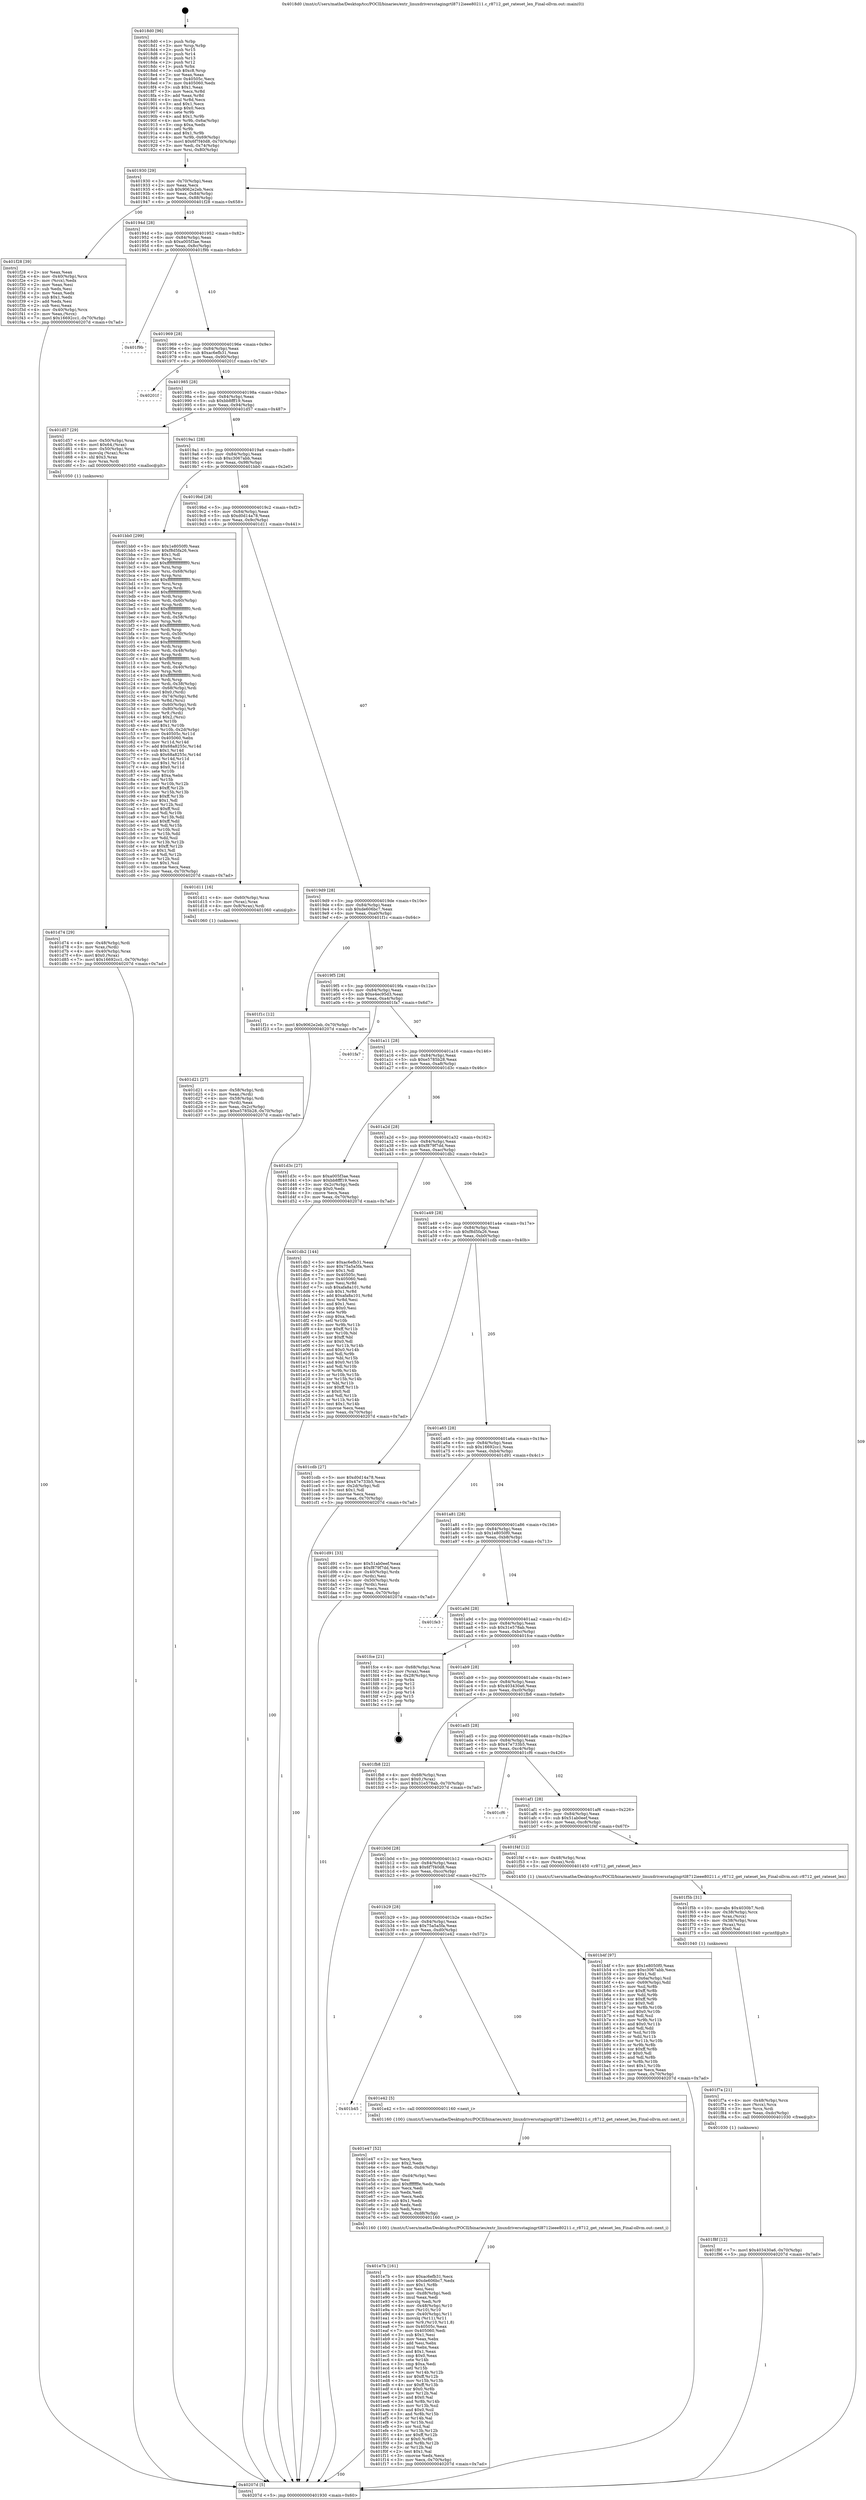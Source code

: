 digraph "0x4018d0" {
  label = "0x4018d0 (/mnt/c/Users/mathe/Desktop/tcc/POCII/binaries/extr_linuxdriversstagingrtl8712ieee80211.c_r8712_get_rateset_len_Final-ollvm.out::main(0))"
  labelloc = "t"
  node[shape=record]

  Entry [label="",width=0.3,height=0.3,shape=circle,fillcolor=black,style=filled]
  "0x401930" [label="{
     0x401930 [29]\l
     | [instrs]\l
     &nbsp;&nbsp;0x401930 \<+3\>: mov -0x70(%rbp),%eax\l
     &nbsp;&nbsp;0x401933 \<+2\>: mov %eax,%ecx\l
     &nbsp;&nbsp;0x401935 \<+6\>: sub $0x9062e2eb,%ecx\l
     &nbsp;&nbsp;0x40193b \<+6\>: mov %eax,-0x84(%rbp)\l
     &nbsp;&nbsp;0x401941 \<+6\>: mov %ecx,-0x88(%rbp)\l
     &nbsp;&nbsp;0x401947 \<+6\>: je 0000000000401f28 \<main+0x658\>\l
  }"]
  "0x401f28" [label="{
     0x401f28 [39]\l
     | [instrs]\l
     &nbsp;&nbsp;0x401f28 \<+2\>: xor %eax,%eax\l
     &nbsp;&nbsp;0x401f2a \<+4\>: mov -0x40(%rbp),%rcx\l
     &nbsp;&nbsp;0x401f2e \<+2\>: mov (%rcx),%edx\l
     &nbsp;&nbsp;0x401f30 \<+2\>: mov %eax,%esi\l
     &nbsp;&nbsp;0x401f32 \<+2\>: sub %edx,%esi\l
     &nbsp;&nbsp;0x401f34 \<+2\>: mov %eax,%edx\l
     &nbsp;&nbsp;0x401f36 \<+3\>: sub $0x1,%edx\l
     &nbsp;&nbsp;0x401f39 \<+2\>: add %edx,%esi\l
     &nbsp;&nbsp;0x401f3b \<+2\>: sub %esi,%eax\l
     &nbsp;&nbsp;0x401f3d \<+4\>: mov -0x40(%rbp),%rcx\l
     &nbsp;&nbsp;0x401f41 \<+2\>: mov %eax,(%rcx)\l
     &nbsp;&nbsp;0x401f43 \<+7\>: movl $0x16692cc1,-0x70(%rbp)\l
     &nbsp;&nbsp;0x401f4a \<+5\>: jmp 000000000040207d \<main+0x7ad\>\l
  }"]
  "0x40194d" [label="{
     0x40194d [28]\l
     | [instrs]\l
     &nbsp;&nbsp;0x40194d \<+5\>: jmp 0000000000401952 \<main+0x82\>\l
     &nbsp;&nbsp;0x401952 \<+6\>: mov -0x84(%rbp),%eax\l
     &nbsp;&nbsp;0x401958 \<+5\>: sub $0xa005f3ae,%eax\l
     &nbsp;&nbsp;0x40195d \<+6\>: mov %eax,-0x8c(%rbp)\l
     &nbsp;&nbsp;0x401963 \<+6\>: je 0000000000401f9b \<main+0x6cb\>\l
  }"]
  Exit [label="",width=0.3,height=0.3,shape=circle,fillcolor=black,style=filled,peripheries=2]
  "0x401f9b" [label="{
     0x401f9b\l
  }", style=dashed]
  "0x401969" [label="{
     0x401969 [28]\l
     | [instrs]\l
     &nbsp;&nbsp;0x401969 \<+5\>: jmp 000000000040196e \<main+0x9e\>\l
     &nbsp;&nbsp;0x40196e \<+6\>: mov -0x84(%rbp),%eax\l
     &nbsp;&nbsp;0x401974 \<+5\>: sub $0xac6efb31,%eax\l
     &nbsp;&nbsp;0x401979 \<+6\>: mov %eax,-0x90(%rbp)\l
     &nbsp;&nbsp;0x40197f \<+6\>: je 000000000040201f \<main+0x74f\>\l
  }"]
  "0x401f8f" [label="{
     0x401f8f [12]\l
     | [instrs]\l
     &nbsp;&nbsp;0x401f8f \<+7\>: movl $0x403430a6,-0x70(%rbp)\l
     &nbsp;&nbsp;0x401f96 \<+5\>: jmp 000000000040207d \<main+0x7ad\>\l
  }"]
  "0x40201f" [label="{
     0x40201f\l
  }", style=dashed]
  "0x401985" [label="{
     0x401985 [28]\l
     | [instrs]\l
     &nbsp;&nbsp;0x401985 \<+5\>: jmp 000000000040198a \<main+0xba\>\l
     &nbsp;&nbsp;0x40198a \<+6\>: mov -0x84(%rbp),%eax\l
     &nbsp;&nbsp;0x401990 \<+5\>: sub $0xbb8fff19,%eax\l
     &nbsp;&nbsp;0x401995 \<+6\>: mov %eax,-0x94(%rbp)\l
     &nbsp;&nbsp;0x40199b \<+6\>: je 0000000000401d57 \<main+0x487\>\l
  }"]
  "0x401f7a" [label="{
     0x401f7a [21]\l
     | [instrs]\l
     &nbsp;&nbsp;0x401f7a \<+4\>: mov -0x48(%rbp),%rcx\l
     &nbsp;&nbsp;0x401f7e \<+3\>: mov (%rcx),%rcx\l
     &nbsp;&nbsp;0x401f81 \<+3\>: mov %rcx,%rdi\l
     &nbsp;&nbsp;0x401f84 \<+6\>: mov %eax,-0xdc(%rbp)\l
     &nbsp;&nbsp;0x401f8a \<+5\>: call 0000000000401030 \<free@plt\>\l
     | [calls]\l
     &nbsp;&nbsp;0x401030 \{1\} (unknown)\l
  }"]
  "0x401d57" [label="{
     0x401d57 [29]\l
     | [instrs]\l
     &nbsp;&nbsp;0x401d57 \<+4\>: mov -0x50(%rbp),%rax\l
     &nbsp;&nbsp;0x401d5b \<+6\>: movl $0x64,(%rax)\l
     &nbsp;&nbsp;0x401d61 \<+4\>: mov -0x50(%rbp),%rax\l
     &nbsp;&nbsp;0x401d65 \<+3\>: movslq (%rax),%rax\l
     &nbsp;&nbsp;0x401d68 \<+4\>: shl $0x3,%rax\l
     &nbsp;&nbsp;0x401d6c \<+3\>: mov %rax,%rdi\l
     &nbsp;&nbsp;0x401d6f \<+5\>: call 0000000000401050 \<malloc@plt\>\l
     | [calls]\l
     &nbsp;&nbsp;0x401050 \{1\} (unknown)\l
  }"]
  "0x4019a1" [label="{
     0x4019a1 [28]\l
     | [instrs]\l
     &nbsp;&nbsp;0x4019a1 \<+5\>: jmp 00000000004019a6 \<main+0xd6\>\l
     &nbsp;&nbsp;0x4019a6 \<+6\>: mov -0x84(%rbp),%eax\l
     &nbsp;&nbsp;0x4019ac \<+5\>: sub $0xc3067abb,%eax\l
     &nbsp;&nbsp;0x4019b1 \<+6\>: mov %eax,-0x98(%rbp)\l
     &nbsp;&nbsp;0x4019b7 \<+6\>: je 0000000000401bb0 \<main+0x2e0\>\l
  }"]
  "0x401f5b" [label="{
     0x401f5b [31]\l
     | [instrs]\l
     &nbsp;&nbsp;0x401f5b \<+10\>: movabs $0x4030b7,%rdi\l
     &nbsp;&nbsp;0x401f65 \<+4\>: mov -0x38(%rbp),%rcx\l
     &nbsp;&nbsp;0x401f69 \<+3\>: mov %rax,(%rcx)\l
     &nbsp;&nbsp;0x401f6c \<+4\>: mov -0x38(%rbp),%rax\l
     &nbsp;&nbsp;0x401f70 \<+3\>: mov (%rax),%rsi\l
     &nbsp;&nbsp;0x401f73 \<+2\>: mov $0x0,%al\l
     &nbsp;&nbsp;0x401f75 \<+5\>: call 0000000000401040 \<printf@plt\>\l
     | [calls]\l
     &nbsp;&nbsp;0x401040 \{1\} (unknown)\l
  }"]
  "0x401bb0" [label="{
     0x401bb0 [299]\l
     | [instrs]\l
     &nbsp;&nbsp;0x401bb0 \<+5\>: mov $0x1e8050f0,%eax\l
     &nbsp;&nbsp;0x401bb5 \<+5\>: mov $0xf8d5fa26,%ecx\l
     &nbsp;&nbsp;0x401bba \<+2\>: mov $0x1,%dl\l
     &nbsp;&nbsp;0x401bbc \<+3\>: mov %rsp,%rsi\l
     &nbsp;&nbsp;0x401bbf \<+4\>: add $0xfffffffffffffff0,%rsi\l
     &nbsp;&nbsp;0x401bc3 \<+3\>: mov %rsi,%rsp\l
     &nbsp;&nbsp;0x401bc6 \<+4\>: mov %rsi,-0x68(%rbp)\l
     &nbsp;&nbsp;0x401bca \<+3\>: mov %rsp,%rsi\l
     &nbsp;&nbsp;0x401bcd \<+4\>: add $0xfffffffffffffff0,%rsi\l
     &nbsp;&nbsp;0x401bd1 \<+3\>: mov %rsi,%rsp\l
     &nbsp;&nbsp;0x401bd4 \<+3\>: mov %rsp,%rdi\l
     &nbsp;&nbsp;0x401bd7 \<+4\>: add $0xfffffffffffffff0,%rdi\l
     &nbsp;&nbsp;0x401bdb \<+3\>: mov %rdi,%rsp\l
     &nbsp;&nbsp;0x401bde \<+4\>: mov %rdi,-0x60(%rbp)\l
     &nbsp;&nbsp;0x401be2 \<+3\>: mov %rsp,%rdi\l
     &nbsp;&nbsp;0x401be5 \<+4\>: add $0xfffffffffffffff0,%rdi\l
     &nbsp;&nbsp;0x401be9 \<+3\>: mov %rdi,%rsp\l
     &nbsp;&nbsp;0x401bec \<+4\>: mov %rdi,-0x58(%rbp)\l
     &nbsp;&nbsp;0x401bf0 \<+3\>: mov %rsp,%rdi\l
     &nbsp;&nbsp;0x401bf3 \<+4\>: add $0xfffffffffffffff0,%rdi\l
     &nbsp;&nbsp;0x401bf7 \<+3\>: mov %rdi,%rsp\l
     &nbsp;&nbsp;0x401bfa \<+4\>: mov %rdi,-0x50(%rbp)\l
     &nbsp;&nbsp;0x401bfe \<+3\>: mov %rsp,%rdi\l
     &nbsp;&nbsp;0x401c01 \<+4\>: add $0xfffffffffffffff0,%rdi\l
     &nbsp;&nbsp;0x401c05 \<+3\>: mov %rdi,%rsp\l
     &nbsp;&nbsp;0x401c08 \<+4\>: mov %rdi,-0x48(%rbp)\l
     &nbsp;&nbsp;0x401c0c \<+3\>: mov %rsp,%rdi\l
     &nbsp;&nbsp;0x401c0f \<+4\>: add $0xfffffffffffffff0,%rdi\l
     &nbsp;&nbsp;0x401c13 \<+3\>: mov %rdi,%rsp\l
     &nbsp;&nbsp;0x401c16 \<+4\>: mov %rdi,-0x40(%rbp)\l
     &nbsp;&nbsp;0x401c1a \<+3\>: mov %rsp,%rdi\l
     &nbsp;&nbsp;0x401c1d \<+4\>: add $0xfffffffffffffff0,%rdi\l
     &nbsp;&nbsp;0x401c21 \<+3\>: mov %rdi,%rsp\l
     &nbsp;&nbsp;0x401c24 \<+4\>: mov %rdi,-0x38(%rbp)\l
     &nbsp;&nbsp;0x401c28 \<+4\>: mov -0x68(%rbp),%rdi\l
     &nbsp;&nbsp;0x401c2c \<+6\>: movl $0x0,(%rdi)\l
     &nbsp;&nbsp;0x401c32 \<+4\>: mov -0x74(%rbp),%r8d\l
     &nbsp;&nbsp;0x401c36 \<+3\>: mov %r8d,(%rsi)\l
     &nbsp;&nbsp;0x401c39 \<+4\>: mov -0x60(%rbp),%rdi\l
     &nbsp;&nbsp;0x401c3d \<+4\>: mov -0x80(%rbp),%r9\l
     &nbsp;&nbsp;0x401c41 \<+3\>: mov %r9,(%rdi)\l
     &nbsp;&nbsp;0x401c44 \<+3\>: cmpl $0x2,(%rsi)\l
     &nbsp;&nbsp;0x401c47 \<+4\>: setne %r10b\l
     &nbsp;&nbsp;0x401c4b \<+4\>: and $0x1,%r10b\l
     &nbsp;&nbsp;0x401c4f \<+4\>: mov %r10b,-0x2d(%rbp)\l
     &nbsp;&nbsp;0x401c53 \<+8\>: mov 0x40505c,%r11d\l
     &nbsp;&nbsp;0x401c5b \<+7\>: mov 0x405060,%ebx\l
     &nbsp;&nbsp;0x401c62 \<+3\>: mov %r11d,%r14d\l
     &nbsp;&nbsp;0x401c65 \<+7\>: add $0x68a8255c,%r14d\l
     &nbsp;&nbsp;0x401c6c \<+4\>: sub $0x1,%r14d\l
     &nbsp;&nbsp;0x401c70 \<+7\>: sub $0x68a8255c,%r14d\l
     &nbsp;&nbsp;0x401c77 \<+4\>: imul %r14d,%r11d\l
     &nbsp;&nbsp;0x401c7b \<+4\>: and $0x1,%r11d\l
     &nbsp;&nbsp;0x401c7f \<+4\>: cmp $0x0,%r11d\l
     &nbsp;&nbsp;0x401c83 \<+4\>: sete %r10b\l
     &nbsp;&nbsp;0x401c87 \<+3\>: cmp $0xa,%ebx\l
     &nbsp;&nbsp;0x401c8a \<+4\>: setl %r15b\l
     &nbsp;&nbsp;0x401c8e \<+3\>: mov %r10b,%r12b\l
     &nbsp;&nbsp;0x401c91 \<+4\>: xor $0xff,%r12b\l
     &nbsp;&nbsp;0x401c95 \<+3\>: mov %r15b,%r13b\l
     &nbsp;&nbsp;0x401c98 \<+4\>: xor $0xff,%r13b\l
     &nbsp;&nbsp;0x401c9c \<+3\>: xor $0x1,%dl\l
     &nbsp;&nbsp;0x401c9f \<+3\>: mov %r12b,%sil\l
     &nbsp;&nbsp;0x401ca2 \<+4\>: and $0xff,%sil\l
     &nbsp;&nbsp;0x401ca6 \<+3\>: and %dl,%r10b\l
     &nbsp;&nbsp;0x401ca9 \<+3\>: mov %r13b,%dil\l
     &nbsp;&nbsp;0x401cac \<+4\>: and $0xff,%dil\l
     &nbsp;&nbsp;0x401cb0 \<+3\>: and %dl,%r15b\l
     &nbsp;&nbsp;0x401cb3 \<+3\>: or %r10b,%sil\l
     &nbsp;&nbsp;0x401cb6 \<+3\>: or %r15b,%dil\l
     &nbsp;&nbsp;0x401cb9 \<+3\>: xor %dil,%sil\l
     &nbsp;&nbsp;0x401cbc \<+3\>: or %r13b,%r12b\l
     &nbsp;&nbsp;0x401cbf \<+4\>: xor $0xff,%r12b\l
     &nbsp;&nbsp;0x401cc3 \<+3\>: or $0x1,%dl\l
     &nbsp;&nbsp;0x401cc6 \<+3\>: and %dl,%r12b\l
     &nbsp;&nbsp;0x401cc9 \<+3\>: or %r12b,%sil\l
     &nbsp;&nbsp;0x401ccc \<+4\>: test $0x1,%sil\l
     &nbsp;&nbsp;0x401cd0 \<+3\>: cmovne %ecx,%eax\l
     &nbsp;&nbsp;0x401cd3 \<+3\>: mov %eax,-0x70(%rbp)\l
     &nbsp;&nbsp;0x401cd6 \<+5\>: jmp 000000000040207d \<main+0x7ad\>\l
  }"]
  "0x4019bd" [label="{
     0x4019bd [28]\l
     | [instrs]\l
     &nbsp;&nbsp;0x4019bd \<+5\>: jmp 00000000004019c2 \<main+0xf2\>\l
     &nbsp;&nbsp;0x4019c2 \<+6\>: mov -0x84(%rbp),%eax\l
     &nbsp;&nbsp;0x4019c8 \<+5\>: sub $0xd0d14a78,%eax\l
     &nbsp;&nbsp;0x4019cd \<+6\>: mov %eax,-0x9c(%rbp)\l
     &nbsp;&nbsp;0x4019d3 \<+6\>: je 0000000000401d11 \<main+0x441\>\l
  }"]
  "0x401e7b" [label="{
     0x401e7b [161]\l
     | [instrs]\l
     &nbsp;&nbsp;0x401e7b \<+5\>: mov $0xac6efb31,%ecx\l
     &nbsp;&nbsp;0x401e80 \<+5\>: mov $0xde606bc7,%edx\l
     &nbsp;&nbsp;0x401e85 \<+3\>: mov $0x1,%r8b\l
     &nbsp;&nbsp;0x401e88 \<+2\>: xor %esi,%esi\l
     &nbsp;&nbsp;0x401e8a \<+6\>: mov -0xd8(%rbp),%edi\l
     &nbsp;&nbsp;0x401e90 \<+3\>: imul %eax,%edi\l
     &nbsp;&nbsp;0x401e93 \<+3\>: movslq %edi,%r9\l
     &nbsp;&nbsp;0x401e96 \<+4\>: mov -0x48(%rbp),%r10\l
     &nbsp;&nbsp;0x401e9a \<+3\>: mov (%r10),%r10\l
     &nbsp;&nbsp;0x401e9d \<+4\>: mov -0x40(%rbp),%r11\l
     &nbsp;&nbsp;0x401ea1 \<+3\>: movslq (%r11),%r11\l
     &nbsp;&nbsp;0x401ea4 \<+4\>: mov %r9,(%r10,%r11,8)\l
     &nbsp;&nbsp;0x401ea8 \<+7\>: mov 0x40505c,%eax\l
     &nbsp;&nbsp;0x401eaf \<+7\>: mov 0x405060,%edi\l
     &nbsp;&nbsp;0x401eb6 \<+3\>: sub $0x1,%esi\l
     &nbsp;&nbsp;0x401eb9 \<+2\>: mov %eax,%ebx\l
     &nbsp;&nbsp;0x401ebb \<+2\>: add %esi,%ebx\l
     &nbsp;&nbsp;0x401ebd \<+3\>: imul %ebx,%eax\l
     &nbsp;&nbsp;0x401ec0 \<+3\>: and $0x1,%eax\l
     &nbsp;&nbsp;0x401ec3 \<+3\>: cmp $0x0,%eax\l
     &nbsp;&nbsp;0x401ec6 \<+4\>: sete %r14b\l
     &nbsp;&nbsp;0x401eca \<+3\>: cmp $0xa,%edi\l
     &nbsp;&nbsp;0x401ecd \<+4\>: setl %r15b\l
     &nbsp;&nbsp;0x401ed1 \<+3\>: mov %r14b,%r12b\l
     &nbsp;&nbsp;0x401ed4 \<+4\>: xor $0xff,%r12b\l
     &nbsp;&nbsp;0x401ed8 \<+3\>: mov %r15b,%r13b\l
     &nbsp;&nbsp;0x401edb \<+4\>: xor $0xff,%r13b\l
     &nbsp;&nbsp;0x401edf \<+4\>: xor $0x0,%r8b\l
     &nbsp;&nbsp;0x401ee3 \<+3\>: mov %r12b,%al\l
     &nbsp;&nbsp;0x401ee6 \<+2\>: and $0x0,%al\l
     &nbsp;&nbsp;0x401ee8 \<+3\>: and %r8b,%r14b\l
     &nbsp;&nbsp;0x401eeb \<+3\>: mov %r13b,%sil\l
     &nbsp;&nbsp;0x401eee \<+4\>: and $0x0,%sil\l
     &nbsp;&nbsp;0x401ef2 \<+3\>: and %r8b,%r15b\l
     &nbsp;&nbsp;0x401ef5 \<+3\>: or %r14b,%al\l
     &nbsp;&nbsp;0x401ef8 \<+3\>: or %r15b,%sil\l
     &nbsp;&nbsp;0x401efb \<+3\>: xor %sil,%al\l
     &nbsp;&nbsp;0x401efe \<+3\>: or %r13b,%r12b\l
     &nbsp;&nbsp;0x401f01 \<+4\>: xor $0xff,%r12b\l
     &nbsp;&nbsp;0x401f05 \<+4\>: or $0x0,%r8b\l
     &nbsp;&nbsp;0x401f09 \<+3\>: and %r8b,%r12b\l
     &nbsp;&nbsp;0x401f0c \<+3\>: or %r12b,%al\l
     &nbsp;&nbsp;0x401f0f \<+2\>: test $0x1,%al\l
     &nbsp;&nbsp;0x401f11 \<+3\>: cmovne %edx,%ecx\l
     &nbsp;&nbsp;0x401f14 \<+3\>: mov %ecx,-0x70(%rbp)\l
     &nbsp;&nbsp;0x401f17 \<+5\>: jmp 000000000040207d \<main+0x7ad\>\l
  }"]
  "0x401d11" [label="{
     0x401d11 [16]\l
     | [instrs]\l
     &nbsp;&nbsp;0x401d11 \<+4\>: mov -0x60(%rbp),%rax\l
     &nbsp;&nbsp;0x401d15 \<+3\>: mov (%rax),%rax\l
     &nbsp;&nbsp;0x401d18 \<+4\>: mov 0x8(%rax),%rdi\l
     &nbsp;&nbsp;0x401d1c \<+5\>: call 0000000000401060 \<atoi@plt\>\l
     | [calls]\l
     &nbsp;&nbsp;0x401060 \{1\} (unknown)\l
  }"]
  "0x4019d9" [label="{
     0x4019d9 [28]\l
     | [instrs]\l
     &nbsp;&nbsp;0x4019d9 \<+5\>: jmp 00000000004019de \<main+0x10e\>\l
     &nbsp;&nbsp;0x4019de \<+6\>: mov -0x84(%rbp),%eax\l
     &nbsp;&nbsp;0x4019e4 \<+5\>: sub $0xde606bc7,%eax\l
     &nbsp;&nbsp;0x4019e9 \<+6\>: mov %eax,-0xa0(%rbp)\l
     &nbsp;&nbsp;0x4019ef \<+6\>: je 0000000000401f1c \<main+0x64c\>\l
  }"]
  "0x401e47" [label="{
     0x401e47 [52]\l
     | [instrs]\l
     &nbsp;&nbsp;0x401e47 \<+2\>: xor %ecx,%ecx\l
     &nbsp;&nbsp;0x401e49 \<+5\>: mov $0x2,%edx\l
     &nbsp;&nbsp;0x401e4e \<+6\>: mov %edx,-0xd4(%rbp)\l
     &nbsp;&nbsp;0x401e54 \<+1\>: cltd\l
     &nbsp;&nbsp;0x401e55 \<+6\>: mov -0xd4(%rbp),%esi\l
     &nbsp;&nbsp;0x401e5b \<+2\>: idiv %esi\l
     &nbsp;&nbsp;0x401e5d \<+6\>: imul $0xfffffffe,%edx,%edx\l
     &nbsp;&nbsp;0x401e63 \<+2\>: mov %ecx,%edi\l
     &nbsp;&nbsp;0x401e65 \<+2\>: sub %edx,%edi\l
     &nbsp;&nbsp;0x401e67 \<+2\>: mov %ecx,%edx\l
     &nbsp;&nbsp;0x401e69 \<+3\>: sub $0x1,%edx\l
     &nbsp;&nbsp;0x401e6c \<+2\>: add %edx,%edi\l
     &nbsp;&nbsp;0x401e6e \<+2\>: sub %edi,%ecx\l
     &nbsp;&nbsp;0x401e70 \<+6\>: mov %ecx,-0xd8(%rbp)\l
     &nbsp;&nbsp;0x401e76 \<+5\>: call 0000000000401160 \<next_i\>\l
     | [calls]\l
     &nbsp;&nbsp;0x401160 \{100\} (/mnt/c/Users/mathe/Desktop/tcc/POCII/binaries/extr_linuxdriversstagingrtl8712ieee80211.c_r8712_get_rateset_len_Final-ollvm.out::next_i)\l
  }"]
  "0x401f1c" [label="{
     0x401f1c [12]\l
     | [instrs]\l
     &nbsp;&nbsp;0x401f1c \<+7\>: movl $0x9062e2eb,-0x70(%rbp)\l
     &nbsp;&nbsp;0x401f23 \<+5\>: jmp 000000000040207d \<main+0x7ad\>\l
  }"]
  "0x4019f5" [label="{
     0x4019f5 [28]\l
     | [instrs]\l
     &nbsp;&nbsp;0x4019f5 \<+5\>: jmp 00000000004019fa \<main+0x12a\>\l
     &nbsp;&nbsp;0x4019fa \<+6\>: mov -0x84(%rbp),%eax\l
     &nbsp;&nbsp;0x401a00 \<+5\>: sub $0xe4ec95d3,%eax\l
     &nbsp;&nbsp;0x401a05 \<+6\>: mov %eax,-0xa4(%rbp)\l
     &nbsp;&nbsp;0x401a0b \<+6\>: je 0000000000401fa7 \<main+0x6d7\>\l
  }"]
  "0x401b45" [label="{
     0x401b45\l
  }", style=dashed]
  "0x401fa7" [label="{
     0x401fa7\l
  }", style=dashed]
  "0x401a11" [label="{
     0x401a11 [28]\l
     | [instrs]\l
     &nbsp;&nbsp;0x401a11 \<+5\>: jmp 0000000000401a16 \<main+0x146\>\l
     &nbsp;&nbsp;0x401a16 \<+6\>: mov -0x84(%rbp),%eax\l
     &nbsp;&nbsp;0x401a1c \<+5\>: sub $0xe5785b28,%eax\l
     &nbsp;&nbsp;0x401a21 \<+6\>: mov %eax,-0xa8(%rbp)\l
     &nbsp;&nbsp;0x401a27 \<+6\>: je 0000000000401d3c \<main+0x46c\>\l
  }"]
  "0x401e42" [label="{
     0x401e42 [5]\l
     | [instrs]\l
     &nbsp;&nbsp;0x401e42 \<+5\>: call 0000000000401160 \<next_i\>\l
     | [calls]\l
     &nbsp;&nbsp;0x401160 \{100\} (/mnt/c/Users/mathe/Desktop/tcc/POCII/binaries/extr_linuxdriversstagingrtl8712ieee80211.c_r8712_get_rateset_len_Final-ollvm.out::next_i)\l
  }"]
  "0x401d3c" [label="{
     0x401d3c [27]\l
     | [instrs]\l
     &nbsp;&nbsp;0x401d3c \<+5\>: mov $0xa005f3ae,%eax\l
     &nbsp;&nbsp;0x401d41 \<+5\>: mov $0xbb8fff19,%ecx\l
     &nbsp;&nbsp;0x401d46 \<+3\>: mov -0x2c(%rbp),%edx\l
     &nbsp;&nbsp;0x401d49 \<+3\>: cmp $0x0,%edx\l
     &nbsp;&nbsp;0x401d4c \<+3\>: cmove %ecx,%eax\l
     &nbsp;&nbsp;0x401d4f \<+3\>: mov %eax,-0x70(%rbp)\l
     &nbsp;&nbsp;0x401d52 \<+5\>: jmp 000000000040207d \<main+0x7ad\>\l
  }"]
  "0x401a2d" [label="{
     0x401a2d [28]\l
     | [instrs]\l
     &nbsp;&nbsp;0x401a2d \<+5\>: jmp 0000000000401a32 \<main+0x162\>\l
     &nbsp;&nbsp;0x401a32 \<+6\>: mov -0x84(%rbp),%eax\l
     &nbsp;&nbsp;0x401a38 \<+5\>: sub $0xf879f7dd,%eax\l
     &nbsp;&nbsp;0x401a3d \<+6\>: mov %eax,-0xac(%rbp)\l
     &nbsp;&nbsp;0x401a43 \<+6\>: je 0000000000401db2 \<main+0x4e2\>\l
  }"]
  "0x401d74" [label="{
     0x401d74 [29]\l
     | [instrs]\l
     &nbsp;&nbsp;0x401d74 \<+4\>: mov -0x48(%rbp),%rdi\l
     &nbsp;&nbsp;0x401d78 \<+3\>: mov %rax,(%rdi)\l
     &nbsp;&nbsp;0x401d7b \<+4\>: mov -0x40(%rbp),%rax\l
     &nbsp;&nbsp;0x401d7f \<+6\>: movl $0x0,(%rax)\l
     &nbsp;&nbsp;0x401d85 \<+7\>: movl $0x16692cc1,-0x70(%rbp)\l
     &nbsp;&nbsp;0x401d8c \<+5\>: jmp 000000000040207d \<main+0x7ad\>\l
  }"]
  "0x401db2" [label="{
     0x401db2 [144]\l
     | [instrs]\l
     &nbsp;&nbsp;0x401db2 \<+5\>: mov $0xac6efb31,%eax\l
     &nbsp;&nbsp;0x401db7 \<+5\>: mov $0x75a5a5fa,%ecx\l
     &nbsp;&nbsp;0x401dbc \<+2\>: mov $0x1,%dl\l
     &nbsp;&nbsp;0x401dbe \<+7\>: mov 0x40505c,%esi\l
     &nbsp;&nbsp;0x401dc5 \<+7\>: mov 0x405060,%edi\l
     &nbsp;&nbsp;0x401dcc \<+3\>: mov %esi,%r8d\l
     &nbsp;&nbsp;0x401dcf \<+7\>: sub $0xafa8a101,%r8d\l
     &nbsp;&nbsp;0x401dd6 \<+4\>: sub $0x1,%r8d\l
     &nbsp;&nbsp;0x401dda \<+7\>: add $0xafa8a101,%r8d\l
     &nbsp;&nbsp;0x401de1 \<+4\>: imul %r8d,%esi\l
     &nbsp;&nbsp;0x401de5 \<+3\>: and $0x1,%esi\l
     &nbsp;&nbsp;0x401de8 \<+3\>: cmp $0x0,%esi\l
     &nbsp;&nbsp;0x401deb \<+4\>: sete %r9b\l
     &nbsp;&nbsp;0x401def \<+3\>: cmp $0xa,%edi\l
     &nbsp;&nbsp;0x401df2 \<+4\>: setl %r10b\l
     &nbsp;&nbsp;0x401df6 \<+3\>: mov %r9b,%r11b\l
     &nbsp;&nbsp;0x401df9 \<+4\>: xor $0xff,%r11b\l
     &nbsp;&nbsp;0x401dfd \<+3\>: mov %r10b,%bl\l
     &nbsp;&nbsp;0x401e00 \<+3\>: xor $0xff,%bl\l
     &nbsp;&nbsp;0x401e03 \<+3\>: xor $0x0,%dl\l
     &nbsp;&nbsp;0x401e06 \<+3\>: mov %r11b,%r14b\l
     &nbsp;&nbsp;0x401e09 \<+4\>: and $0x0,%r14b\l
     &nbsp;&nbsp;0x401e0d \<+3\>: and %dl,%r9b\l
     &nbsp;&nbsp;0x401e10 \<+3\>: mov %bl,%r15b\l
     &nbsp;&nbsp;0x401e13 \<+4\>: and $0x0,%r15b\l
     &nbsp;&nbsp;0x401e17 \<+3\>: and %dl,%r10b\l
     &nbsp;&nbsp;0x401e1a \<+3\>: or %r9b,%r14b\l
     &nbsp;&nbsp;0x401e1d \<+3\>: or %r10b,%r15b\l
     &nbsp;&nbsp;0x401e20 \<+3\>: xor %r15b,%r14b\l
     &nbsp;&nbsp;0x401e23 \<+3\>: or %bl,%r11b\l
     &nbsp;&nbsp;0x401e26 \<+4\>: xor $0xff,%r11b\l
     &nbsp;&nbsp;0x401e2a \<+3\>: or $0x0,%dl\l
     &nbsp;&nbsp;0x401e2d \<+3\>: and %dl,%r11b\l
     &nbsp;&nbsp;0x401e30 \<+3\>: or %r11b,%r14b\l
     &nbsp;&nbsp;0x401e33 \<+4\>: test $0x1,%r14b\l
     &nbsp;&nbsp;0x401e37 \<+3\>: cmovne %ecx,%eax\l
     &nbsp;&nbsp;0x401e3a \<+3\>: mov %eax,-0x70(%rbp)\l
     &nbsp;&nbsp;0x401e3d \<+5\>: jmp 000000000040207d \<main+0x7ad\>\l
  }"]
  "0x401a49" [label="{
     0x401a49 [28]\l
     | [instrs]\l
     &nbsp;&nbsp;0x401a49 \<+5\>: jmp 0000000000401a4e \<main+0x17e\>\l
     &nbsp;&nbsp;0x401a4e \<+6\>: mov -0x84(%rbp),%eax\l
     &nbsp;&nbsp;0x401a54 \<+5\>: sub $0xf8d5fa26,%eax\l
     &nbsp;&nbsp;0x401a59 \<+6\>: mov %eax,-0xb0(%rbp)\l
     &nbsp;&nbsp;0x401a5f \<+6\>: je 0000000000401cdb \<main+0x40b\>\l
  }"]
  "0x401d21" [label="{
     0x401d21 [27]\l
     | [instrs]\l
     &nbsp;&nbsp;0x401d21 \<+4\>: mov -0x58(%rbp),%rdi\l
     &nbsp;&nbsp;0x401d25 \<+2\>: mov %eax,(%rdi)\l
     &nbsp;&nbsp;0x401d27 \<+4\>: mov -0x58(%rbp),%rdi\l
     &nbsp;&nbsp;0x401d2b \<+2\>: mov (%rdi),%eax\l
     &nbsp;&nbsp;0x401d2d \<+3\>: mov %eax,-0x2c(%rbp)\l
     &nbsp;&nbsp;0x401d30 \<+7\>: movl $0xe5785b28,-0x70(%rbp)\l
     &nbsp;&nbsp;0x401d37 \<+5\>: jmp 000000000040207d \<main+0x7ad\>\l
  }"]
  "0x401cdb" [label="{
     0x401cdb [27]\l
     | [instrs]\l
     &nbsp;&nbsp;0x401cdb \<+5\>: mov $0xd0d14a78,%eax\l
     &nbsp;&nbsp;0x401ce0 \<+5\>: mov $0x47e733b5,%ecx\l
     &nbsp;&nbsp;0x401ce5 \<+3\>: mov -0x2d(%rbp),%dl\l
     &nbsp;&nbsp;0x401ce8 \<+3\>: test $0x1,%dl\l
     &nbsp;&nbsp;0x401ceb \<+3\>: cmovne %ecx,%eax\l
     &nbsp;&nbsp;0x401cee \<+3\>: mov %eax,-0x70(%rbp)\l
     &nbsp;&nbsp;0x401cf1 \<+5\>: jmp 000000000040207d \<main+0x7ad\>\l
  }"]
  "0x401a65" [label="{
     0x401a65 [28]\l
     | [instrs]\l
     &nbsp;&nbsp;0x401a65 \<+5\>: jmp 0000000000401a6a \<main+0x19a\>\l
     &nbsp;&nbsp;0x401a6a \<+6\>: mov -0x84(%rbp),%eax\l
     &nbsp;&nbsp;0x401a70 \<+5\>: sub $0x16692cc1,%eax\l
     &nbsp;&nbsp;0x401a75 \<+6\>: mov %eax,-0xb4(%rbp)\l
     &nbsp;&nbsp;0x401a7b \<+6\>: je 0000000000401d91 \<main+0x4c1\>\l
  }"]
  "0x4018d0" [label="{
     0x4018d0 [96]\l
     | [instrs]\l
     &nbsp;&nbsp;0x4018d0 \<+1\>: push %rbp\l
     &nbsp;&nbsp;0x4018d1 \<+3\>: mov %rsp,%rbp\l
     &nbsp;&nbsp;0x4018d4 \<+2\>: push %r15\l
     &nbsp;&nbsp;0x4018d6 \<+2\>: push %r14\l
     &nbsp;&nbsp;0x4018d8 \<+2\>: push %r13\l
     &nbsp;&nbsp;0x4018da \<+2\>: push %r12\l
     &nbsp;&nbsp;0x4018dc \<+1\>: push %rbx\l
     &nbsp;&nbsp;0x4018dd \<+7\>: sub $0xc8,%rsp\l
     &nbsp;&nbsp;0x4018e4 \<+2\>: xor %eax,%eax\l
     &nbsp;&nbsp;0x4018e6 \<+7\>: mov 0x40505c,%ecx\l
     &nbsp;&nbsp;0x4018ed \<+7\>: mov 0x405060,%edx\l
     &nbsp;&nbsp;0x4018f4 \<+3\>: sub $0x1,%eax\l
     &nbsp;&nbsp;0x4018f7 \<+3\>: mov %ecx,%r8d\l
     &nbsp;&nbsp;0x4018fa \<+3\>: add %eax,%r8d\l
     &nbsp;&nbsp;0x4018fd \<+4\>: imul %r8d,%ecx\l
     &nbsp;&nbsp;0x401901 \<+3\>: and $0x1,%ecx\l
     &nbsp;&nbsp;0x401904 \<+3\>: cmp $0x0,%ecx\l
     &nbsp;&nbsp;0x401907 \<+4\>: sete %r9b\l
     &nbsp;&nbsp;0x40190b \<+4\>: and $0x1,%r9b\l
     &nbsp;&nbsp;0x40190f \<+4\>: mov %r9b,-0x6a(%rbp)\l
     &nbsp;&nbsp;0x401913 \<+3\>: cmp $0xa,%edx\l
     &nbsp;&nbsp;0x401916 \<+4\>: setl %r9b\l
     &nbsp;&nbsp;0x40191a \<+4\>: and $0x1,%r9b\l
     &nbsp;&nbsp;0x40191e \<+4\>: mov %r9b,-0x69(%rbp)\l
     &nbsp;&nbsp;0x401922 \<+7\>: movl $0x6f7f40d8,-0x70(%rbp)\l
     &nbsp;&nbsp;0x401929 \<+3\>: mov %edi,-0x74(%rbp)\l
     &nbsp;&nbsp;0x40192c \<+4\>: mov %rsi,-0x80(%rbp)\l
  }"]
  "0x401d91" [label="{
     0x401d91 [33]\l
     | [instrs]\l
     &nbsp;&nbsp;0x401d91 \<+5\>: mov $0x51ab0eef,%eax\l
     &nbsp;&nbsp;0x401d96 \<+5\>: mov $0xf879f7dd,%ecx\l
     &nbsp;&nbsp;0x401d9b \<+4\>: mov -0x40(%rbp),%rdx\l
     &nbsp;&nbsp;0x401d9f \<+2\>: mov (%rdx),%esi\l
     &nbsp;&nbsp;0x401da1 \<+4\>: mov -0x50(%rbp),%rdx\l
     &nbsp;&nbsp;0x401da5 \<+2\>: cmp (%rdx),%esi\l
     &nbsp;&nbsp;0x401da7 \<+3\>: cmovl %ecx,%eax\l
     &nbsp;&nbsp;0x401daa \<+3\>: mov %eax,-0x70(%rbp)\l
     &nbsp;&nbsp;0x401dad \<+5\>: jmp 000000000040207d \<main+0x7ad\>\l
  }"]
  "0x401a81" [label="{
     0x401a81 [28]\l
     | [instrs]\l
     &nbsp;&nbsp;0x401a81 \<+5\>: jmp 0000000000401a86 \<main+0x1b6\>\l
     &nbsp;&nbsp;0x401a86 \<+6\>: mov -0x84(%rbp),%eax\l
     &nbsp;&nbsp;0x401a8c \<+5\>: sub $0x1e8050f0,%eax\l
     &nbsp;&nbsp;0x401a91 \<+6\>: mov %eax,-0xb8(%rbp)\l
     &nbsp;&nbsp;0x401a97 \<+6\>: je 0000000000401fe3 \<main+0x713\>\l
  }"]
  "0x40207d" [label="{
     0x40207d [5]\l
     | [instrs]\l
     &nbsp;&nbsp;0x40207d \<+5\>: jmp 0000000000401930 \<main+0x60\>\l
  }"]
  "0x401fe3" [label="{
     0x401fe3\l
  }", style=dashed]
  "0x401a9d" [label="{
     0x401a9d [28]\l
     | [instrs]\l
     &nbsp;&nbsp;0x401a9d \<+5\>: jmp 0000000000401aa2 \<main+0x1d2\>\l
     &nbsp;&nbsp;0x401aa2 \<+6\>: mov -0x84(%rbp),%eax\l
     &nbsp;&nbsp;0x401aa8 \<+5\>: sub $0x31e578ab,%eax\l
     &nbsp;&nbsp;0x401aad \<+6\>: mov %eax,-0xbc(%rbp)\l
     &nbsp;&nbsp;0x401ab3 \<+6\>: je 0000000000401fce \<main+0x6fe\>\l
  }"]
  "0x401b29" [label="{
     0x401b29 [28]\l
     | [instrs]\l
     &nbsp;&nbsp;0x401b29 \<+5\>: jmp 0000000000401b2e \<main+0x25e\>\l
     &nbsp;&nbsp;0x401b2e \<+6\>: mov -0x84(%rbp),%eax\l
     &nbsp;&nbsp;0x401b34 \<+5\>: sub $0x75a5a5fa,%eax\l
     &nbsp;&nbsp;0x401b39 \<+6\>: mov %eax,-0xd0(%rbp)\l
     &nbsp;&nbsp;0x401b3f \<+6\>: je 0000000000401e42 \<main+0x572\>\l
  }"]
  "0x401fce" [label="{
     0x401fce [21]\l
     | [instrs]\l
     &nbsp;&nbsp;0x401fce \<+4\>: mov -0x68(%rbp),%rax\l
     &nbsp;&nbsp;0x401fd2 \<+2\>: mov (%rax),%eax\l
     &nbsp;&nbsp;0x401fd4 \<+4\>: lea -0x28(%rbp),%rsp\l
     &nbsp;&nbsp;0x401fd8 \<+1\>: pop %rbx\l
     &nbsp;&nbsp;0x401fd9 \<+2\>: pop %r12\l
     &nbsp;&nbsp;0x401fdb \<+2\>: pop %r13\l
     &nbsp;&nbsp;0x401fdd \<+2\>: pop %r14\l
     &nbsp;&nbsp;0x401fdf \<+2\>: pop %r15\l
     &nbsp;&nbsp;0x401fe1 \<+1\>: pop %rbp\l
     &nbsp;&nbsp;0x401fe2 \<+1\>: ret\l
  }"]
  "0x401ab9" [label="{
     0x401ab9 [28]\l
     | [instrs]\l
     &nbsp;&nbsp;0x401ab9 \<+5\>: jmp 0000000000401abe \<main+0x1ee\>\l
     &nbsp;&nbsp;0x401abe \<+6\>: mov -0x84(%rbp),%eax\l
     &nbsp;&nbsp;0x401ac4 \<+5\>: sub $0x403430a6,%eax\l
     &nbsp;&nbsp;0x401ac9 \<+6\>: mov %eax,-0xc0(%rbp)\l
     &nbsp;&nbsp;0x401acf \<+6\>: je 0000000000401fb8 \<main+0x6e8\>\l
  }"]
  "0x401b4f" [label="{
     0x401b4f [97]\l
     | [instrs]\l
     &nbsp;&nbsp;0x401b4f \<+5\>: mov $0x1e8050f0,%eax\l
     &nbsp;&nbsp;0x401b54 \<+5\>: mov $0xc3067abb,%ecx\l
     &nbsp;&nbsp;0x401b59 \<+2\>: mov $0x1,%dl\l
     &nbsp;&nbsp;0x401b5b \<+4\>: mov -0x6a(%rbp),%sil\l
     &nbsp;&nbsp;0x401b5f \<+4\>: mov -0x69(%rbp),%dil\l
     &nbsp;&nbsp;0x401b63 \<+3\>: mov %sil,%r8b\l
     &nbsp;&nbsp;0x401b66 \<+4\>: xor $0xff,%r8b\l
     &nbsp;&nbsp;0x401b6a \<+3\>: mov %dil,%r9b\l
     &nbsp;&nbsp;0x401b6d \<+4\>: xor $0xff,%r9b\l
     &nbsp;&nbsp;0x401b71 \<+3\>: xor $0x0,%dl\l
     &nbsp;&nbsp;0x401b74 \<+3\>: mov %r8b,%r10b\l
     &nbsp;&nbsp;0x401b77 \<+4\>: and $0x0,%r10b\l
     &nbsp;&nbsp;0x401b7b \<+3\>: and %dl,%sil\l
     &nbsp;&nbsp;0x401b7e \<+3\>: mov %r9b,%r11b\l
     &nbsp;&nbsp;0x401b81 \<+4\>: and $0x0,%r11b\l
     &nbsp;&nbsp;0x401b85 \<+3\>: and %dl,%dil\l
     &nbsp;&nbsp;0x401b88 \<+3\>: or %sil,%r10b\l
     &nbsp;&nbsp;0x401b8b \<+3\>: or %dil,%r11b\l
     &nbsp;&nbsp;0x401b8e \<+3\>: xor %r11b,%r10b\l
     &nbsp;&nbsp;0x401b91 \<+3\>: or %r9b,%r8b\l
     &nbsp;&nbsp;0x401b94 \<+4\>: xor $0xff,%r8b\l
     &nbsp;&nbsp;0x401b98 \<+3\>: or $0x0,%dl\l
     &nbsp;&nbsp;0x401b9b \<+3\>: and %dl,%r8b\l
     &nbsp;&nbsp;0x401b9e \<+3\>: or %r8b,%r10b\l
     &nbsp;&nbsp;0x401ba1 \<+4\>: test $0x1,%r10b\l
     &nbsp;&nbsp;0x401ba5 \<+3\>: cmovne %ecx,%eax\l
     &nbsp;&nbsp;0x401ba8 \<+3\>: mov %eax,-0x70(%rbp)\l
     &nbsp;&nbsp;0x401bab \<+5\>: jmp 000000000040207d \<main+0x7ad\>\l
  }"]
  "0x401fb8" [label="{
     0x401fb8 [22]\l
     | [instrs]\l
     &nbsp;&nbsp;0x401fb8 \<+4\>: mov -0x68(%rbp),%rax\l
     &nbsp;&nbsp;0x401fbc \<+6\>: movl $0x0,(%rax)\l
     &nbsp;&nbsp;0x401fc2 \<+7\>: movl $0x31e578ab,-0x70(%rbp)\l
     &nbsp;&nbsp;0x401fc9 \<+5\>: jmp 000000000040207d \<main+0x7ad\>\l
  }"]
  "0x401ad5" [label="{
     0x401ad5 [28]\l
     | [instrs]\l
     &nbsp;&nbsp;0x401ad5 \<+5\>: jmp 0000000000401ada \<main+0x20a\>\l
     &nbsp;&nbsp;0x401ada \<+6\>: mov -0x84(%rbp),%eax\l
     &nbsp;&nbsp;0x401ae0 \<+5\>: sub $0x47e733b5,%eax\l
     &nbsp;&nbsp;0x401ae5 \<+6\>: mov %eax,-0xc4(%rbp)\l
     &nbsp;&nbsp;0x401aeb \<+6\>: je 0000000000401cf6 \<main+0x426\>\l
  }"]
  "0x401b0d" [label="{
     0x401b0d [28]\l
     | [instrs]\l
     &nbsp;&nbsp;0x401b0d \<+5\>: jmp 0000000000401b12 \<main+0x242\>\l
     &nbsp;&nbsp;0x401b12 \<+6\>: mov -0x84(%rbp),%eax\l
     &nbsp;&nbsp;0x401b18 \<+5\>: sub $0x6f7f40d8,%eax\l
     &nbsp;&nbsp;0x401b1d \<+6\>: mov %eax,-0xcc(%rbp)\l
     &nbsp;&nbsp;0x401b23 \<+6\>: je 0000000000401b4f \<main+0x27f\>\l
  }"]
  "0x401cf6" [label="{
     0x401cf6\l
  }", style=dashed]
  "0x401af1" [label="{
     0x401af1 [28]\l
     | [instrs]\l
     &nbsp;&nbsp;0x401af1 \<+5\>: jmp 0000000000401af6 \<main+0x226\>\l
     &nbsp;&nbsp;0x401af6 \<+6\>: mov -0x84(%rbp),%eax\l
     &nbsp;&nbsp;0x401afc \<+5\>: sub $0x51ab0eef,%eax\l
     &nbsp;&nbsp;0x401b01 \<+6\>: mov %eax,-0xc8(%rbp)\l
     &nbsp;&nbsp;0x401b07 \<+6\>: je 0000000000401f4f \<main+0x67f\>\l
  }"]
  "0x401f4f" [label="{
     0x401f4f [12]\l
     | [instrs]\l
     &nbsp;&nbsp;0x401f4f \<+4\>: mov -0x48(%rbp),%rax\l
     &nbsp;&nbsp;0x401f53 \<+3\>: mov (%rax),%rdi\l
     &nbsp;&nbsp;0x401f56 \<+5\>: call 0000000000401450 \<r8712_get_rateset_len\>\l
     | [calls]\l
     &nbsp;&nbsp;0x401450 \{1\} (/mnt/c/Users/mathe/Desktop/tcc/POCII/binaries/extr_linuxdriversstagingrtl8712ieee80211.c_r8712_get_rateset_len_Final-ollvm.out::r8712_get_rateset_len)\l
  }"]
  Entry -> "0x4018d0" [label=" 1"]
  "0x401930" -> "0x401f28" [label=" 100"]
  "0x401930" -> "0x40194d" [label=" 410"]
  "0x401fce" -> Exit [label=" 1"]
  "0x40194d" -> "0x401f9b" [label=" 0"]
  "0x40194d" -> "0x401969" [label=" 410"]
  "0x401fb8" -> "0x40207d" [label=" 1"]
  "0x401969" -> "0x40201f" [label=" 0"]
  "0x401969" -> "0x401985" [label=" 410"]
  "0x401f8f" -> "0x40207d" [label=" 1"]
  "0x401985" -> "0x401d57" [label=" 1"]
  "0x401985" -> "0x4019a1" [label=" 409"]
  "0x401f7a" -> "0x401f8f" [label=" 1"]
  "0x4019a1" -> "0x401bb0" [label=" 1"]
  "0x4019a1" -> "0x4019bd" [label=" 408"]
  "0x401f5b" -> "0x401f7a" [label=" 1"]
  "0x4019bd" -> "0x401d11" [label=" 1"]
  "0x4019bd" -> "0x4019d9" [label=" 407"]
  "0x401f4f" -> "0x401f5b" [label=" 1"]
  "0x4019d9" -> "0x401f1c" [label=" 100"]
  "0x4019d9" -> "0x4019f5" [label=" 307"]
  "0x401f28" -> "0x40207d" [label=" 100"]
  "0x4019f5" -> "0x401fa7" [label=" 0"]
  "0x4019f5" -> "0x401a11" [label=" 307"]
  "0x401f1c" -> "0x40207d" [label=" 100"]
  "0x401a11" -> "0x401d3c" [label=" 1"]
  "0x401a11" -> "0x401a2d" [label=" 306"]
  "0x401e7b" -> "0x40207d" [label=" 100"]
  "0x401a2d" -> "0x401db2" [label=" 100"]
  "0x401a2d" -> "0x401a49" [label=" 206"]
  "0x401e42" -> "0x401e47" [label=" 100"]
  "0x401a49" -> "0x401cdb" [label=" 1"]
  "0x401a49" -> "0x401a65" [label=" 205"]
  "0x401b29" -> "0x401b45" [label=" 0"]
  "0x401a65" -> "0x401d91" [label=" 101"]
  "0x401a65" -> "0x401a81" [label=" 104"]
  "0x401e47" -> "0x401e7b" [label=" 100"]
  "0x401a81" -> "0x401fe3" [label=" 0"]
  "0x401a81" -> "0x401a9d" [label=" 104"]
  "0x401db2" -> "0x40207d" [label=" 100"]
  "0x401a9d" -> "0x401fce" [label=" 1"]
  "0x401a9d" -> "0x401ab9" [label=" 103"]
  "0x401d91" -> "0x40207d" [label=" 101"]
  "0x401ab9" -> "0x401fb8" [label=" 1"]
  "0x401ab9" -> "0x401ad5" [label=" 102"]
  "0x401d74" -> "0x40207d" [label=" 1"]
  "0x401ad5" -> "0x401cf6" [label=" 0"]
  "0x401ad5" -> "0x401af1" [label=" 102"]
  "0x401d3c" -> "0x40207d" [label=" 1"]
  "0x401af1" -> "0x401f4f" [label=" 1"]
  "0x401af1" -> "0x401b0d" [label=" 101"]
  "0x401d57" -> "0x401d74" [label=" 1"]
  "0x401b0d" -> "0x401b4f" [label=" 1"]
  "0x401b0d" -> "0x401b29" [label=" 100"]
  "0x401b4f" -> "0x40207d" [label=" 1"]
  "0x4018d0" -> "0x401930" [label=" 1"]
  "0x40207d" -> "0x401930" [label=" 509"]
  "0x401b29" -> "0x401e42" [label=" 100"]
  "0x401bb0" -> "0x40207d" [label=" 1"]
  "0x401cdb" -> "0x40207d" [label=" 1"]
  "0x401d11" -> "0x401d21" [label=" 1"]
  "0x401d21" -> "0x40207d" [label=" 1"]
}

